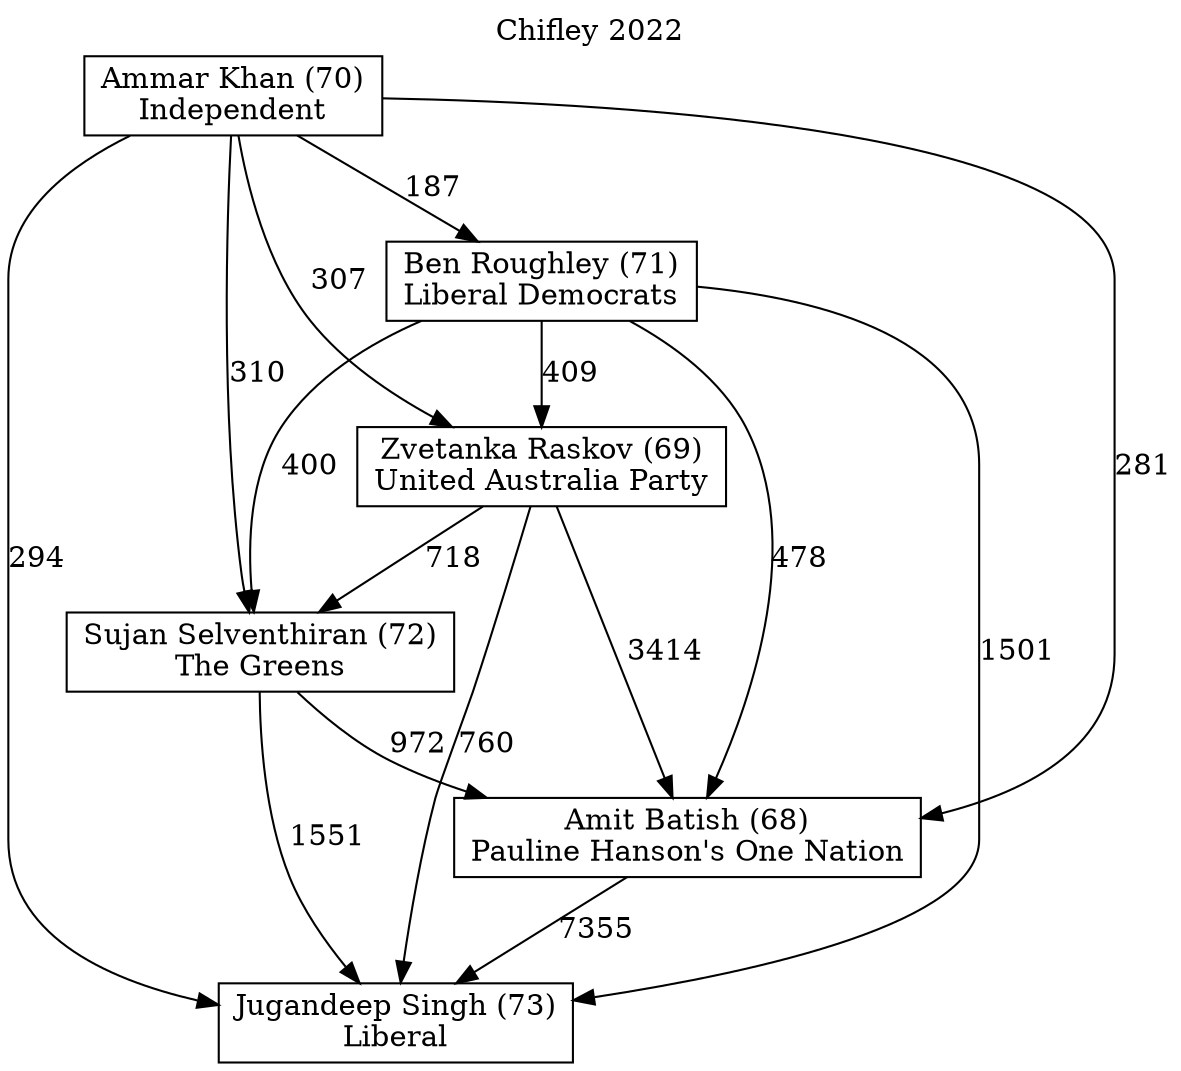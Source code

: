 // House preference flow
digraph "Jugandeep Singh (73)_Chifley_2022" {
	graph [label="Chifley 2022" labelloc=t mclimit=10]
	node [shape=box]
	"Jugandeep Singh (73)" [label="Jugandeep Singh (73)
Liberal"]
	"Amit Batish (68)" [label="Amit Batish (68)
Pauline Hanson's One Nation"]
	"Sujan Selventhiran (72)" [label="Sujan Selventhiran (72)
The Greens"]
	"Zvetanka Raskov (69)" [label="Zvetanka Raskov (69)
United Australia Party"]
	"Ben Roughley (71)" [label="Ben Roughley (71)
Liberal Democrats"]
	"Ammar Khan (70)" [label="Ammar Khan (70)
Independent"]
	"Amit Batish (68)" -> "Jugandeep Singh (73)" [label=7355]
	"Sujan Selventhiran (72)" -> "Amit Batish (68)" [label=972]
	"Zvetanka Raskov (69)" -> "Sujan Selventhiran (72)" [label=718]
	"Ben Roughley (71)" -> "Zvetanka Raskov (69)" [label=409]
	"Ammar Khan (70)" -> "Ben Roughley (71)" [label=187]
	"Sujan Selventhiran (72)" -> "Jugandeep Singh (73)" [label=1551]
	"Zvetanka Raskov (69)" -> "Jugandeep Singh (73)" [label=760]
	"Ben Roughley (71)" -> "Jugandeep Singh (73)" [label=1501]
	"Ammar Khan (70)" -> "Jugandeep Singh (73)" [label=294]
	"Ammar Khan (70)" -> "Zvetanka Raskov (69)" [label=307]
	"Ben Roughley (71)" -> "Sujan Selventhiran (72)" [label=400]
	"Ammar Khan (70)" -> "Sujan Selventhiran (72)" [label=310]
	"Zvetanka Raskov (69)" -> "Amit Batish (68)" [label=3414]
	"Ben Roughley (71)" -> "Amit Batish (68)" [label=478]
	"Ammar Khan (70)" -> "Amit Batish (68)" [label=281]
}
